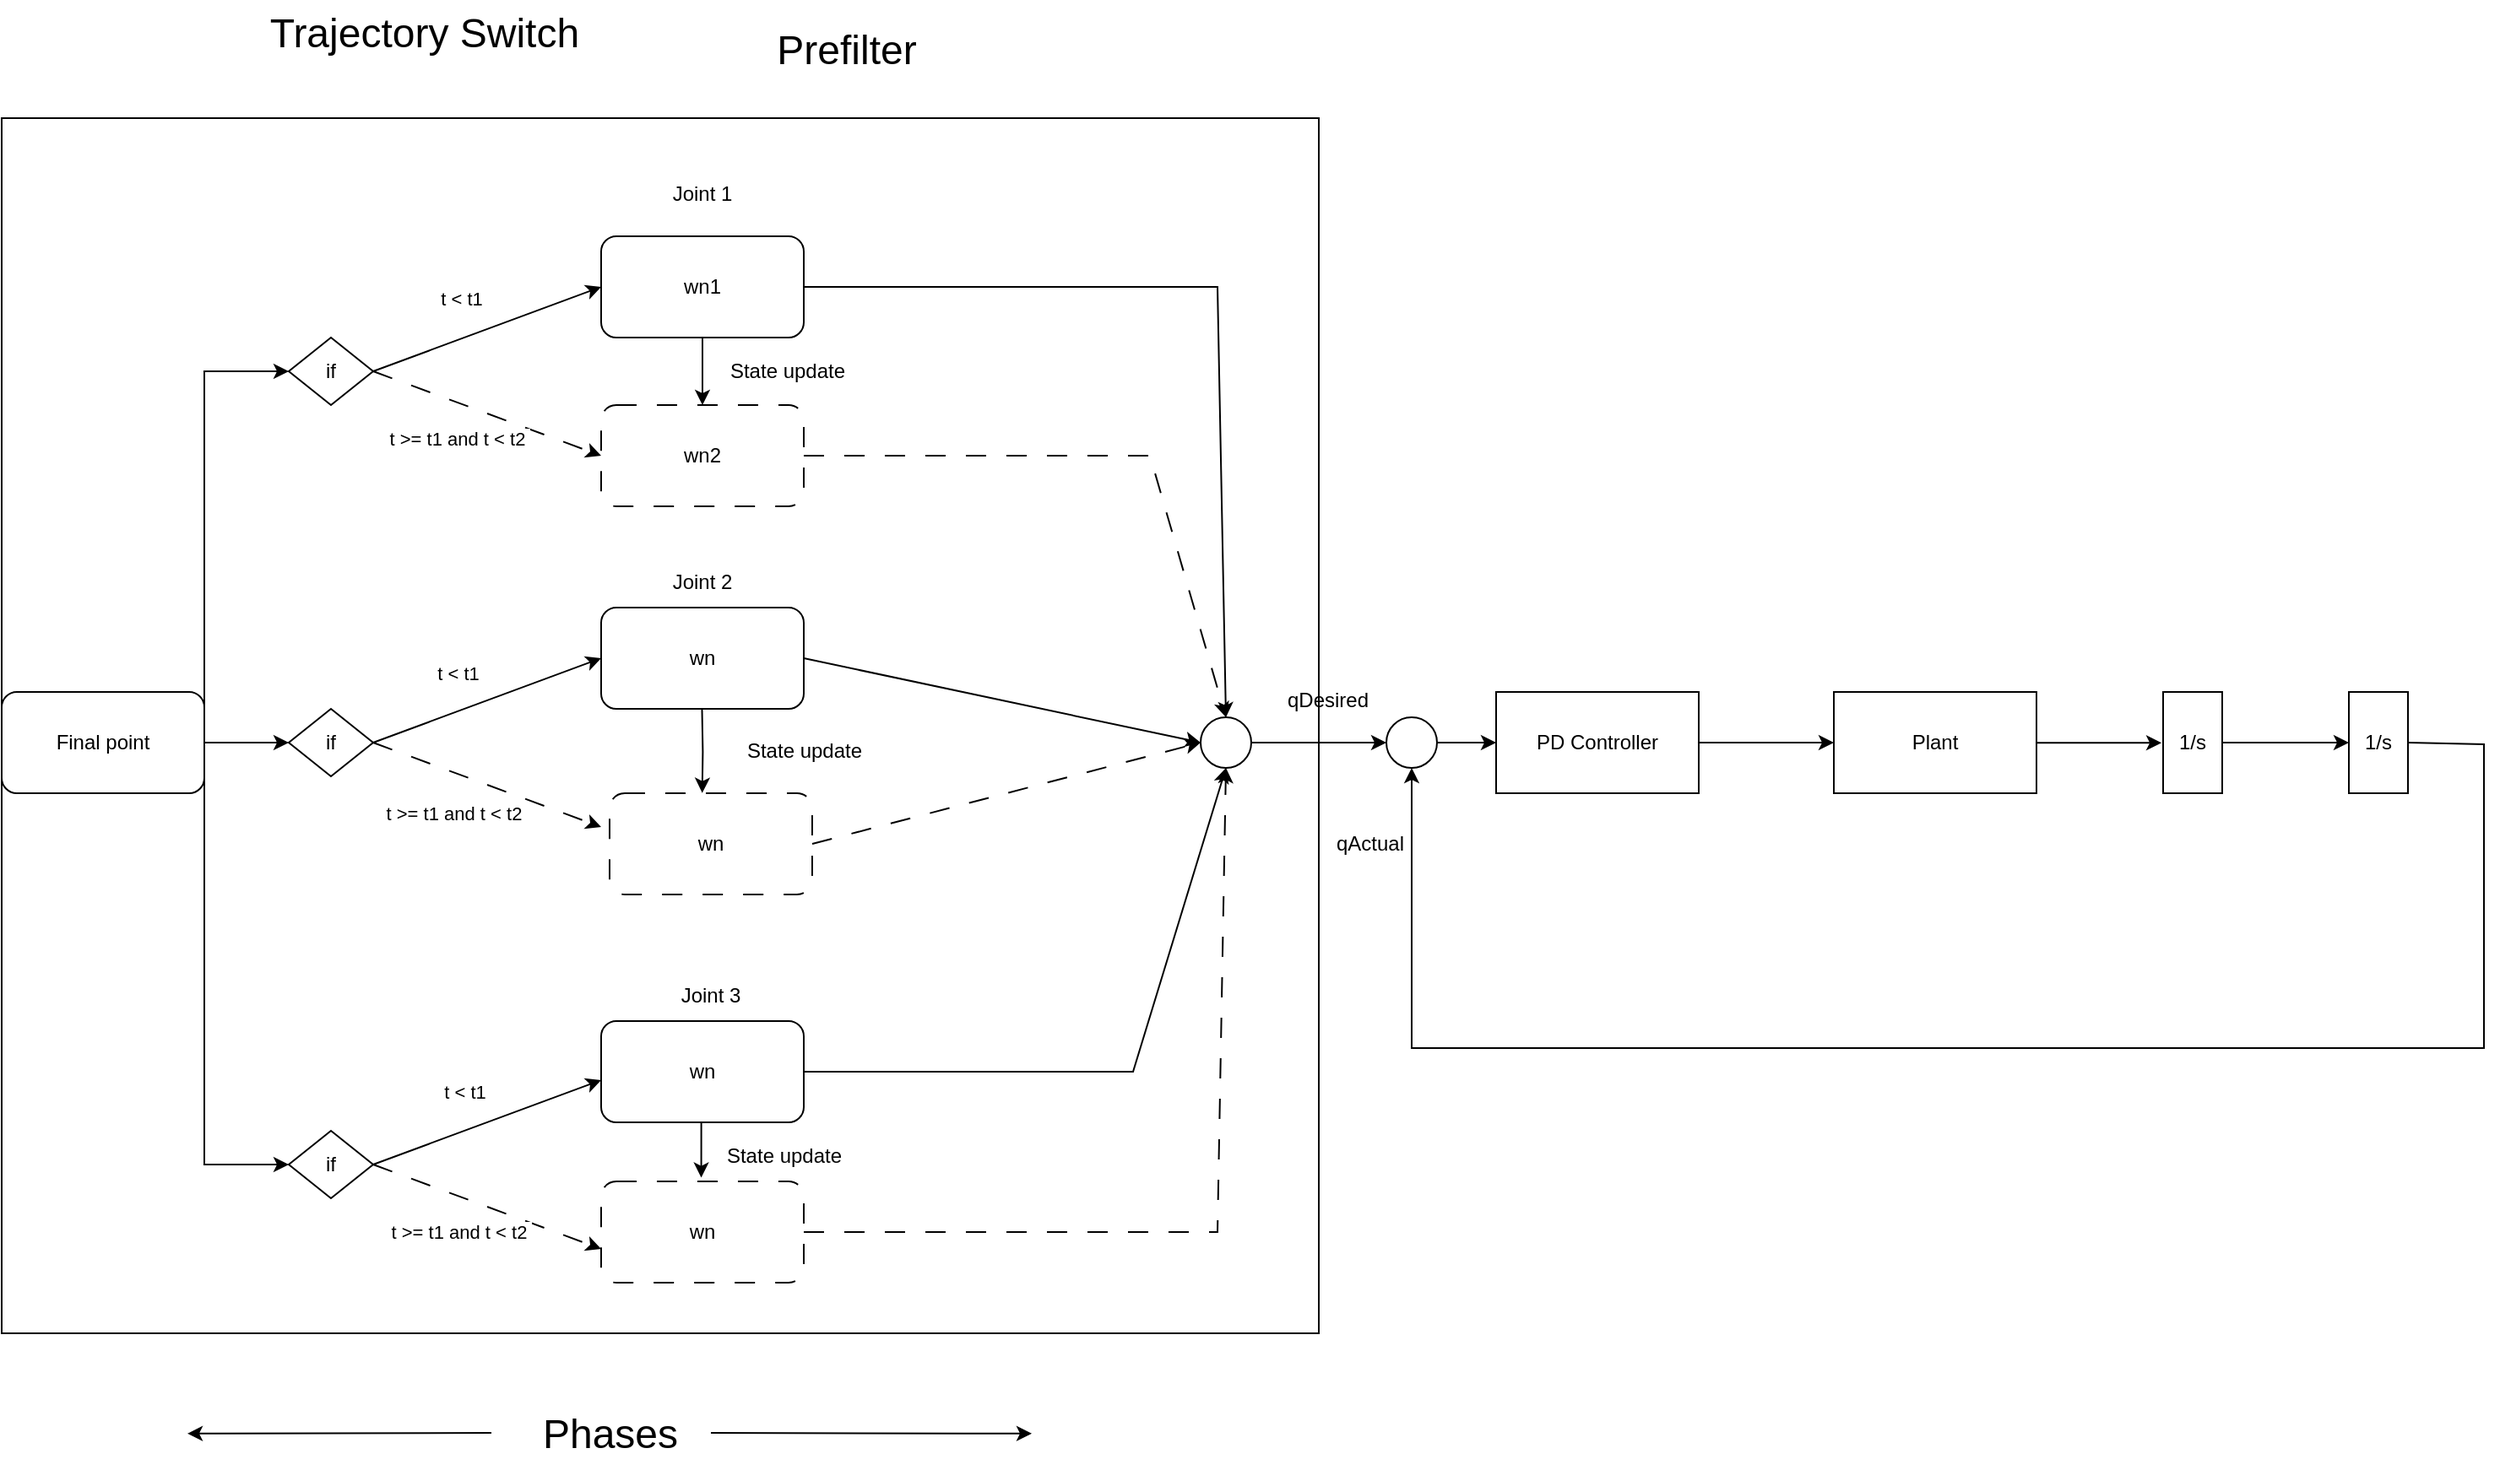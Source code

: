 <mxfile version="28.0.6">
  <diagram name="Page-1" id="R90nyv3Rz4XIFROkiVHW">
    <mxGraphModel dx="1901" dy="1292" grid="1" gridSize="10" guides="1" tooltips="1" connect="1" arrows="1" fold="1" page="1" pageScale="1" pageWidth="1600" pageHeight="1200" math="0" shadow="0">
      <root>
        <mxCell id="0" />
        <mxCell id="1" parent="0" />
        <mxCell id="3E_d9uGPmS8snrze4PGS-1" value="" style="whiteSpace=wrap;html=1;shadow=0;" parent="1" vertex="1">
          <mxGeometry x="100" y="240" width="780" height="720" as="geometry" />
        </mxCell>
        <mxCell id="3E_d9uGPmS8snrze4PGS-2" value="&lt;font style=&quot;font-size: 24px;&quot;&gt;Prefilter&lt;/font&gt;" style="text;html=1;align=center;verticalAlign=middle;resizable=0;points=[];autosize=1;strokeColor=none;fillColor=none;shadow=0;" parent="1" vertex="1">
          <mxGeometry x="545" y="180" width="110" height="40" as="geometry" />
        </mxCell>
        <mxCell id="3E_d9uGPmS8snrze4PGS-4" value="&lt;font style=&quot;font-size: 24px;&quot;&gt;Trajectory Switch&lt;/font&gt;" style="text;html=1;align=center;verticalAlign=middle;resizable=0;points=[];autosize=1;strokeColor=none;fillColor=none;shadow=0;" parent="1" vertex="1">
          <mxGeometry x="245" y="170" width="210" height="40" as="geometry" />
        </mxCell>
        <mxCell id="3E_d9uGPmS8snrze4PGS-6" value="&lt;font style=&quot;font-size: 24px;&quot;&gt;Phases&lt;/font&gt;" style="text;html=1;align=center;verticalAlign=middle;resizable=0;points=[];autosize=1;strokeColor=none;fillColor=none;shadow=0;" parent="1" vertex="1">
          <mxGeometry x="410" y="1000" width="100" height="40" as="geometry" />
        </mxCell>
        <mxCell id="3E_d9uGPmS8snrze4PGS-10" value="" style="endArrow=classic;html=1;rounded=0;shadow=0;" parent="1" edge="1">
          <mxGeometry width="50" height="50" relative="1" as="geometry">
            <mxPoint x="520" y="1019" as="sourcePoint" />
            <mxPoint x="710" y="1019.41" as="targetPoint" />
            <Array as="points">
              <mxPoint x="670" y="1019.41" />
            </Array>
          </mxGeometry>
        </mxCell>
        <mxCell id="3E_d9uGPmS8snrze4PGS-11" value="" style="endArrow=classic;html=1;rounded=0;shadow=0;" parent="1" edge="1">
          <mxGeometry width="50" height="50" relative="1" as="geometry">
            <mxPoint x="390" y="1019" as="sourcePoint" />
            <mxPoint x="210" y="1019.41" as="targetPoint" />
          </mxGeometry>
        </mxCell>
        <mxCell id="3E_d9uGPmS8snrze4PGS-20" style="edgeStyle=none;rounded=0;orthogonalLoop=1;jettySize=auto;html=1;exitX=1;exitY=0.5;exitDx=0;exitDy=0;shadow=0;entryX=0.5;entryY=0;entryDx=0;entryDy=0;" parent="1" source="3E_d9uGPmS8snrze4PGS-14" target="GmHCTYgidwJcOvD8zUk5-25" edge="1">
          <mxGeometry relative="1" as="geometry">
            <Array as="points">
              <mxPoint x="820" y="340" />
            </Array>
            <mxPoint x="850" y="610" as="targetPoint" />
          </mxGeometry>
        </mxCell>
        <mxCell id="GmHCTYgidwJcOvD8zUk5-6" style="edgeStyle=orthogonalEdgeStyle;rounded=0;orthogonalLoop=1;jettySize=auto;html=1;exitX=0.5;exitY=1;exitDx=0;exitDy=0;" edge="1" parent="1" source="3E_d9uGPmS8snrze4PGS-14" target="GmHCTYgidwJcOvD8zUk5-4">
          <mxGeometry relative="1" as="geometry" />
        </mxCell>
        <mxCell id="3E_d9uGPmS8snrze4PGS-14" value="wn1" style="rounded=1;whiteSpace=wrap;html=1;shadow=0;" parent="1" vertex="1">
          <mxGeometry x="455" y="310" width="120" height="60" as="geometry" />
        </mxCell>
        <mxCell id="3E_d9uGPmS8snrze4PGS-15" value="Joint 1" style="text;html=1;align=center;verticalAlign=middle;whiteSpace=wrap;rounded=0;shadow=0;" parent="1" vertex="1">
          <mxGeometry x="485" y="270" width="60" height="30" as="geometry" />
        </mxCell>
        <mxCell id="3E_d9uGPmS8snrze4PGS-21" style="edgeStyle=none;rounded=0;orthogonalLoop=1;jettySize=auto;html=1;exitX=1;exitY=0.5;exitDx=0;exitDy=0;shadow=0;entryX=0;entryY=0.5;entryDx=0;entryDy=0;" parent="1" source="3E_d9uGPmS8snrze4PGS-16" target="GmHCTYgidwJcOvD8zUk5-25" edge="1">
          <mxGeometry relative="1" as="geometry">
            <Array as="points" />
          </mxGeometry>
        </mxCell>
        <mxCell id="3E_d9uGPmS8snrze4PGS-16" value="wn" style="rounded=1;whiteSpace=wrap;html=1;shadow=0;" parent="1" vertex="1">
          <mxGeometry x="455" y="530" width="120" height="60" as="geometry" />
        </mxCell>
        <mxCell id="3E_d9uGPmS8snrze4PGS-17" value="Joint 2" style="text;html=1;align=center;verticalAlign=middle;whiteSpace=wrap;rounded=0;shadow=0;" parent="1" vertex="1">
          <mxGeometry x="485" y="500" width="60" height="30" as="geometry" />
        </mxCell>
        <mxCell id="3E_d9uGPmS8snrze4PGS-24" style="edgeStyle=none;rounded=0;orthogonalLoop=1;jettySize=auto;html=1;exitX=1;exitY=0.5;exitDx=0;exitDy=0;entryX=0.5;entryY=1;entryDx=0;entryDy=0;shadow=0;" parent="1" source="3E_d9uGPmS8snrze4PGS-18" target="GmHCTYgidwJcOvD8zUk5-25" edge="1">
          <mxGeometry relative="1" as="geometry">
            <Array as="points">
              <mxPoint x="770" y="805" />
            </Array>
          </mxGeometry>
        </mxCell>
        <mxCell id="3E_d9uGPmS8snrze4PGS-18" value="wn" style="rounded=1;whiteSpace=wrap;html=1;shadow=0;" parent="1" vertex="1">
          <mxGeometry x="455" y="775" width="120" height="60" as="geometry" />
        </mxCell>
        <mxCell id="3E_d9uGPmS8snrze4PGS-19" value="Joint 3" style="text;html=1;align=center;verticalAlign=middle;whiteSpace=wrap;rounded=0;shadow=0;" parent="1" vertex="1">
          <mxGeometry x="490" y="745" width="60" height="30" as="geometry" />
        </mxCell>
        <mxCell id="3E_d9uGPmS8snrze4PGS-26" style="edgeStyle=none;rounded=0;orthogonalLoop=1;jettySize=auto;html=1;exitX=1;exitY=0.5;exitDx=0;exitDy=0;entryX=0;entryY=0.5;entryDx=0;entryDy=0;shadow=0;" parent="1" source="3E_d9uGPmS8snrze4PGS-25" edge="1">
          <mxGeometry relative="1" as="geometry">
            <mxPoint x="270" y="390" as="targetPoint" />
            <Array as="points">
              <mxPoint x="220" y="390" />
            </Array>
          </mxGeometry>
        </mxCell>
        <mxCell id="3E_d9uGPmS8snrze4PGS-27" style="edgeStyle=none;rounded=0;orthogonalLoop=1;jettySize=auto;html=1;exitX=1;exitY=0.5;exitDx=0;exitDy=0;shadow=0;" parent="1" source="3E_d9uGPmS8snrze4PGS-25" edge="1">
          <mxGeometry relative="1" as="geometry">
            <mxPoint x="270" y="610" as="targetPoint" />
          </mxGeometry>
        </mxCell>
        <mxCell id="3E_d9uGPmS8snrze4PGS-28" style="edgeStyle=none;rounded=0;orthogonalLoop=1;jettySize=auto;html=1;exitX=1;exitY=0.5;exitDx=0;exitDy=0;shadow=0;" parent="1" source="3E_d9uGPmS8snrze4PGS-25" edge="1">
          <mxGeometry relative="1" as="geometry">
            <mxPoint x="270" y="860" as="targetPoint" />
            <Array as="points">
              <mxPoint x="220" y="860" />
            </Array>
          </mxGeometry>
        </mxCell>
        <mxCell id="3E_d9uGPmS8snrze4PGS-25" value="Final point" style="rounded=1;whiteSpace=wrap;html=1;shadow=0;" parent="1" vertex="1">
          <mxGeometry x="100" y="580" width="120" height="60" as="geometry" />
        </mxCell>
        <mxCell id="3E_d9uGPmS8snrze4PGS-33" value="" style="edgeStyle=none;rounded=0;orthogonalLoop=1;jettySize=auto;html=1;" parent="1" source="3E_d9uGPmS8snrze4PGS-29" target="3E_d9uGPmS8snrze4PGS-32" edge="1">
          <mxGeometry relative="1" as="geometry" />
        </mxCell>
        <mxCell id="3E_d9uGPmS8snrze4PGS-29" value="" style="ellipse;whiteSpace=wrap;html=1;" parent="1" vertex="1">
          <mxGeometry x="920" y="595" width="30" height="30" as="geometry" />
        </mxCell>
        <mxCell id="3E_d9uGPmS8snrze4PGS-31" value="qDesired" style="text;html=1;align=center;verticalAlign=middle;resizable=0;points=[];autosize=1;strokeColor=none;fillColor=none;" parent="1" vertex="1">
          <mxGeometry x="850" y="570.16" width="70" height="30" as="geometry" />
        </mxCell>
        <mxCell id="3E_d9uGPmS8snrze4PGS-35" value="" style="edgeStyle=none;rounded=0;orthogonalLoop=1;jettySize=auto;html=1;" parent="1" source="3E_d9uGPmS8snrze4PGS-32" target="3E_d9uGPmS8snrze4PGS-34" edge="1">
          <mxGeometry relative="1" as="geometry" />
        </mxCell>
        <mxCell id="3E_d9uGPmS8snrze4PGS-32" value="PD Controller" style="whiteSpace=wrap;html=1;" parent="1" vertex="1">
          <mxGeometry x="985" y="580" width="120" height="60" as="geometry" />
        </mxCell>
        <mxCell id="3E_d9uGPmS8snrze4PGS-37" value="" style="edgeStyle=none;rounded=0;orthogonalLoop=1;jettySize=auto;html=1;entryX=-0.028;entryY=0.503;entryDx=0;entryDy=0;entryPerimeter=0;" parent="1" source="3E_d9uGPmS8snrze4PGS-34" target="3E_d9uGPmS8snrze4PGS-50" edge="1">
          <mxGeometry relative="1" as="geometry">
            <mxPoint x="1385" y="610" as="targetPoint" />
          </mxGeometry>
        </mxCell>
        <mxCell id="3E_d9uGPmS8snrze4PGS-34" value="Plant" style="whiteSpace=wrap;html=1;" parent="1" vertex="1">
          <mxGeometry x="1185" y="580" width="120" height="60" as="geometry" />
        </mxCell>
        <mxCell id="3E_d9uGPmS8snrze4PGS-39" value="" style="edgeStyle=none;rounded=0;orthogonalLoop=1;jettySize=auto;html=1;exitX=1;exitY=0.5;exitDx=0;exitDy=0;" parent="1" source="3E_d9uGPmS8snrze4PGS-50" target="3E_d9uGPmS8snrze4PGS-38" edge="1">
          <mxGeometry relative="1" as="geometry">
            <mxPoint x="1430" y="610" as="sourcePoint" />
          </mxGeometry>
        </mxCell>
        <mxCell id="3E_d9uGPmS8snrze4PGS-40" style="edgeStyle=none;rounded=0;orthogonalLoop=1;jettySize=auto;html=1;exitX=1;exitY=0.5;exitDx=0;exitDy=0;entryX=0.5;entryY=1;entryDx=0;entryDy=0;" parent="1" source="3E_d9uGPmS8snrze4PGS-38" target="3E_d9uGPmS8snrze4PGS-29" edge="1">
          <mxGeometry relative="1" as="geometry">
            <Array as="points">
              <mxPoint x="1570" y="611" />
              <mxPoint x="1570" y="701" />
              <mxPoint x="1570" y="791" />
              <mxPoint x="935" y="791" />
            </Array>
          </mxGeometry>
        </mxCell>
        <mxCell id="3E_d9uGPmS8snrze4PGS-38" value="1/s" style="whiteSpace=wrap;html=1;" parent="1" vertex="1">
          <mxGeometry x="1490" y="580" width="35" height="60" as="geometry" />
        </mxCell>
        <mxCell id="3E_d9uGPmS8snrze4PGS-41" value="qActual" style="text;html=1;align=center;verticalAlign=middle;resizable=0;points=[];autosize=1;strokeColor=none;fillColor=none;" parent="1" vertex="1">
          <mxGeometry x="880" y="655" width="60" height="30" as="geometry" />
        </mxCell>
        <mxCell id="3E_d9uGPmS8snrze4PGS-50" value="1/s" style="whiteSpace=wrap;html=1;" parent="1" vertex="1">
          <mxGeometry x="1380" y="580" width="35" height="60" as="geometry" />
        </mxCell>
        <mxCell id="GmHCTYgidwJcOvD8zUk5-4" value="wn2" style="rounded=1;whiteSpace=wrap;html=1;shadow=0;dashed=1;dashPattern=12 12;" vertex="1" parent="1">
          <mxGeometry x="455" y="410" width="120" height="60" as="geometry" />
        </mxCell>
        <mxCell id="GmHCTYgidwJcOvD8zUk5-7" value="State update" style="text;html=1;align=center;verticalAlign=middle;resizable=0;points=[];autosize=1;strokeColor=none;fillColor=none;" vertex="1" parent="1">
          <mxGeometry x="520" y="375" width="90" height="30" as="geometry" />
        </mxCell>
        <mxCell id="GmHCTYgidwJcOvD8zUk5-13" value="" style="endArrow=classic;html=1;rounded=0;entryX=0;entryY=0.5;entryDx=0;entryDy=0;" edge="1" parent="1" target="3E_d9uGPmS8snrze4PGS-14">
          <mxGeometry width="50" height="50" relative="1" as="geometry">
            <mxPoint x="320" y="390" as="sourcePoint" />
            <mxPoint x="370" y="340" as="targetPoint" />
          </mxGeometry>
        </mxCell>
        <mxCell id="GmHCTYgidwJcOvD8zUk5-14" value="" style="endArrow=classic;html=1;rounded=0;entryX=0;entryY=0.5;entryDx=0;entryDy=0;dashed=1;dashPattern=12 12;" edge="1" parent="1" target="GmHCTYgidwJcOvD8zUk5-4">
          <mxGeometry width="50" height="50" relative="1" as="geometry">
            <mxPoint x="320" y="390" as="sourcePoint" />
            <mxPoint x="455" y="340" as="targetPoint" />
          </mxGeometry>
        </mxCell>
        <mxCell id="GmHCTYgidwJcOvD8zUk5-16" value="" style="endArrow=classic;html=1;rounded=0;entryX=0;entryY=0.5;entryDx=0;entryDy=0;" edge="1" parent="1">
          <mxGeometry width="50" height="50" relative="1" as="geometry">
            <mxPoint x="320" y="610" as="sourcePoint" />
            <mxPoint x="455" y="560" as="targetPoint" />
          </mxGeometry>
        </mxCell>
        <mxCell id="GmHCTYgidwJcOvD8zUk5-17" value="" style="endArrow=classic;html=1;rounded=0;entryX=0;entryY=0.5;entryDx=0;entryDy=0;dashed=1;dashPattern=12 12;" edge="1" parent="1">
          <mxGeometry width="50" height="50" relative="1" as="geometry">
            <mxPoint x="320" y="610" as="sourcePoint" />
            <mxPoint x="455" y="660" as="targetPoint" />
          </mxGeometry>
        </mxCell>
        <mxCell id="GmHCTYgidwJcOvD8zUk5-19" value="" style="endArrow=classic;html=1;rounded=0;entryX=0;entryY=0.5;entryDx=0;entryDy=0;" edge="1" parent="1">
          <mxGeometry width="50" height="50" relative="1" as="geometry">
            <mxPoint x="320" y="860" as="sourcePoint" />
            <mxPoint x="455" y="810" as="targetPoint" />
          </mxGeometry>
        </mxCell>
        <mxCell id="GmHCTYgidwJcOvD8zUk5-20" value="" style="endArrow=classic;html=1;rounded=0;entryX=0;entryY=0.5;entryDx=0;entryDy=0;dashed=1;dashPattern=12 12;" edge="1" parent="1">
          <mxGeometry width="50" height="50" relative="1" as="geometry">
            <mxPoint x="320" y="860" as="sourcePoint" />
            <mxPoint x="455" y="910" as="targetPoint" />
          </mxGeometry>
        </mxCell>
        <mxCell id="GmHCTYgidwJcOvD8zUk5-21" value="" style="endArrow=classic;html=1;rounded=0;entryX=0.5;entryY=0;entryDx=0;entryDy=0;dashed=1;dashPattern=12 12;" edge="1" parent="1" target="GmHCTYgidwJcOvD8zUk5-25">
          <mxGeometry width="50" height="50" relative="1" as="geometry">
            <mxPoint x="575" y="440" as="sourcePoint" />
            <mxPoint x="710" y="490" as="targetPoint" />
            <Array as="points">
              <mxPoint x="780" y="440" />
            </Array>
          </mxGeometry>
        </mxCell>
        <mxCell id="GmHCTYgidwJcOvD8zUk5-22" value="wn" style="rounded=1;whiteSpace=wrap;html=1;shadow=0;dashed=1;dashPattern=12 12;" vertex="1" parent="1">
          <mxGeometry x="460" y="640" width="120" height="60" as="geometry" />
        </mxCell>
        <mxCell id="GmHCTYgidwJcOvD8zUk5-24" style="edgeStyle=none;rounded=0;orthogonalLoop=1;jettySize=auto;html=1;exitX=1;exitY=0.5;exitDx=0;exitDy=0;shadow=0;entryX=0;entryY=0.5;entryDx=0;entryDy=0;dashed=1;dashPattern=12 12;" edge="1" parent="1" target="GmHCTYgidwJcOvD8zUk5-25">
          <mxGeometry relative="1" as="geometry">
            <mxPoint x="580" y="670" as="sourcePoint" />
            <mxPoint x="830" y="620" as="targetPoint" />
            <Array as="points" />
          </mxGeometry>
        </mxCell>
        <mxCell id="GmHCTYgidwJcOvD8zUk5-31" style="edgeStyle=orthogonalEdgeStyle;rounded=0;orthogonalLoop=1;jettySize=auto;html=1;exitX=1;exitY=0.5;exitDx=0;exitDy=0;entryX=0;entryY=0.5;entryDx=0;entryDy=0;" edge="1" parent="1" source="GmHCTYgidwJcOvD8zUk5-25" target="3E_d9uGPmS8snrze4PGS-29">
          <mxGeometry relative="1" as="geometry" />
        </mxCell>
        <mxCell id="GmHCTYgidwJcOvD8zUk5-25" value="" style="ellipse;whiteSpace=wrap;html=1;" vertex="1" parent="1">
          <mxGeometry x="810" y="595" width="30" height="30" as="geometry" />
        </mxCell>
        <mxCell id="GmHCTYgidwJcOvD8zUk5-28" value="wn" style="rounded=1;whiteSpace=wrap;html=1;shadow=0;dashed=1;dashPattern=12 12;" vertex="1" parent="1">
          <mxGeometry x="455" y="870" width="120" height="60" as="geometry" />
        </mxCell>
        <mxCell id="GmHCTYgidwJcOvD8zUk5-29" style="edgeStyle=none;rounded=0;orthogonalLoop=1;jettySize=auto;html=1;exitX=1;exitY=0.5;exitDx=0;exitDy=0;shadow=0;entryX=0.5;entryY=1;entryDx=0;entryDy=0;dashed=1;dashPattern=12 12;" edge="1" parent="1" target="GmHCTYgidwJcOvD8zUk5-25">
          <mxGeometry relative="1" as="geometry">
            <Array as="points">
              <mxPoint x="820" y="900" />
            </Array>
            <mxPoint x="575" y="900" as="sourcePoint" />
            <mxPoint x="830" y="630" as="targetPoint" />
          </mxGeometry>
        </mxCell>
        <mxCell id="GmHCTYgidwJcOvD8zUk5-35" value="t &amp;lt; t1" style="edgeLabel;html=1;align=center;verticalAlign=middle;resizable=0;points=[];" vertex="1" connectable="0" parent="1">
          <mxGeometry x="367.69" y="570.16" as="geometry">
            <mxPoint x="2" y="-1" as="offset" />
          </mxGeometry>
        </mxCell>
        <mxCell id="GmHCTYgidwJcOvD8zUk5-36" value="t &amp;gt;= t1 and t &amp;lt; t2&amp;nbsp;" style="edgeLabel;html=1;align=center;verticalAlign=middle;resizable=0;points=[];" vertex="1" connectable="0" parent="1">
          <mxGeometry x="369.307" y="654.998" as="geometry">
            <mxPoint x="-1" y="-3" as="offset" />
          </mxGeometry>
        </mxCell>
        <mxCell id="GmHCTYgidwJcOvD8zUk5-39" style="edgeStyle=orthogonalEdgeStyle;rounded=0;orthogonalLoop=1;jettySize=auto;html=1;exitX=0.5;exitY=1;exitDx=0;exitDy=0;entryX=0.457;entryY=-0.003;entryDx=0;entryDy=0;entryPerimeter=0;" edge="1" parent="1" target="GmHCTYgidwJcOvD8zUk5-22">
          <mxGeometry relative="1" as="geometry">
            <mxPoint x="514.74" y="590" as="sourcePoint" />
            <mxPoint x="514.74" y="630" as="targetPoint" />
          </mxGeometry>
        </mxCell>
        <mxCell id="GmHCTYgidwJcOvD8zUk5-40" value="State update" style="text;html=1;align=center;verticalAlign=middle;resizable=0;points=[];autosize=1;strokeColor=none;fillColor=none;" vertex="1" parent="1">
          <mxGeometry x="530" y="600" width="90" height="30" as="geometry" />
        </mxCell>
        <mxCell id="GmHCTYgidwJcOvD8zUk5-41" style="edgeStyle=orthogonalEdgeStyle;rounded=0;orthogonalLoop=1;jettySize=auto;html=1;exitX=0.5;exitY=1;exitDx=0;exitDy=0;entryX=0.494;entryY=-0.037;entryDx=0;entryDy=0;entryPerimeter=0;" edge="1" parent="1" target="GmHCTYgidwJcOvD8zUk5-28">
          <mxGeometry relative="1" as="geometry">
            <mxPoint x="512.5" y="835" as="sourcePoint" />
            <mxPoint x="513" y="875" as="targetPoint" />
          </mxGeometry>
        </mxCell>
        <mxCell id="GmHCTYgidwJcOvD8zUk5-42" value="State update" style="text;html=1;align=center;verticalAlign=middle;resizable=0;points=[];autosize=1;strokeColor=none;fillColor=none;" vertex="1" parent="1">
          <mxGeometry x="517.5" y="840" width="90" height="30" as="geometry" />
        </mxCell>
        <mxCell id="GmHCTYgidwJcOvD8zUk5-44" value="t &amp;lt; t1" style="edgeLabel;html=1;align=center;verticalAlign=middle;resizable=0;points=[];" vertex="1" connectable="0" parent="1">
          <mxGeometry x="370.003" y="347.58" as="geometry">
            <mxPoint x="2" y="-1" as="offset" />
          </mxGeometry>
        </mxCell>
        <mxCell id="GmHCTYgidwJcOvD8zUk5-45" value="t &amp;gt;= t1 and t &amp;lt; t2&amp;nbsp;" style="edgeLabel;html=1;align=center;verticalAlign=middle;resizable=0;points=[];" vertex="1" connectable="0" parent="1">
          <mxGeometry x="371.62" y="432.418" as="geometry">
            <mxPoint x="-1" y="-3" as="offset" />
          </mxGeometry>
        </mxCell>
        <mxCell id="GmHCTYgidwJcOvD8zUk5-46" value="t &amp;lt; t1" style="edgeLabel;html=1;align=center;verticalAlign=middle;resizable=0;points=[];" vertex="1" connectable="0" parent="1">
          <mxGeometry x="371.623" y="817.58" as="geometry">
            <mxPoint x="2" y="-1" as="offset" />
          </mxGeometry>
        </mxCell>
        <mxCell id="GmHCTYgidwJcOvD8zUk5-47" value="t &amp;gt;= t1 and t &amp;lt; t2&amp;nbsp;" style="edgeLabel;html=1;align=center;verticalAlign=middle;resizable=0;points=[];" vertex="1" connectable="0" parent="1">
          <mxGeometry x="373.24" y="902.418" as="geometry">
            <mxPoint x="-1" y="-3" as="offset" />
          </mxGeometry>
        </mxCell>
        <mxCell id="GmHCTYgidwJcOvD8zUk5-52" value="if" style="rhombus;whiteSpace=wrap;html=1;" vertex="1" parent="1">
          <mxGeometry x="270" y="370" width="50" height="40" as="geometry" />
        </mxCell>
        <mxCell id="GmHCTYgidwJcOvD8zUk5-53" value="if" style="rhombus;whiteSpace=wrap;html=1;" vertex="1" parent="1">
          <mxGeometry x="270" y="590" width="50" height="40" as="geometry" />
        </mxCell>
        <mxCell id="GmHCTYgidwJcOvD8zUk5-54" value="if" style="rhombus;whiteSpace=wrap;html=1;" vertex="1" parent="1">
          <mxGeometry x="270" y="840" width="50" height="40" as="geometry" />
        </mxCell>
      </root>
    </mxGraphModel>
  </diagram>
</mxfile>
